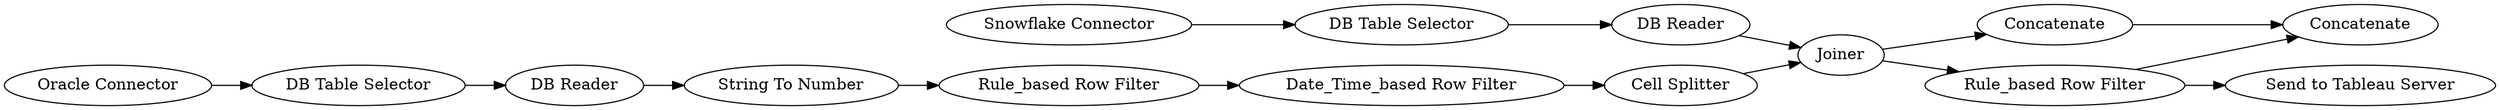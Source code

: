 digraph {
	21 -> 30
	21 -> 29
	22 -> 12
	12 -> 23
	29 -> 31
	8 -> 9
	30 -> 31
	29 -> 24
	5 -> 6
	10 -> 22
	7 -> 21
	9 -> 10
	6 -> 7
	23 -> 27
	27 -> 21
	5 [label="Snowflake Connector"]
	24 [label="Send to Tableau Server"]
	27 [label="Cell Splitter"]
	7 [label="DB Reader"]
	22 [label="String To Number"]
	29 [label="Rule_based Row Filter"]
	31 [label=Concatenate]
	9 [label="DB Table Selector"]
	23 [label="Date_Time_based Row Filter"]
	21 [label=Joiner]
	8 [label="Oracle Connector"]
	6 [label="DB Table Selector"]
	12 [label="Rule_based Row Filter"]
	30 [label=Concatenate]
	10 [label="DB Reader"]
	rankdir=LR
}
